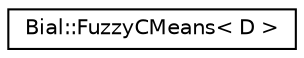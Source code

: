 digraph "Graphical Class Hierarchy"
{
  edge [fontname="Helvetica",fontsize="10",labelfontname="Helvetica",labelfontsize="10"];
  node [fontname="Helvetica",fontsize="10",shape=record];
  rankdir="LR";
  Node1 [label="Bial::FuzzyCMeans\< D \>",height=0.2,width=0.4,color="black", fillcolor="white", style="filled",URL="$class_bial_1_1_fuzzy_c_means.html"];
}

